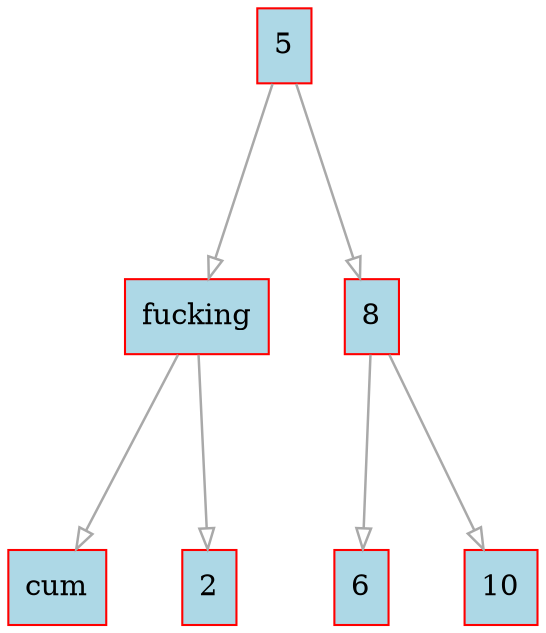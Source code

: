 
    digraph g {
        dpi      = 200;
        fontname = "Comic Sans MS";
        fontsize = 20;
        rankdir   =  TB;
        edge [color = darkgrey, arrowhead = onormal, arrowsize = 1, penwidth = 1.2]
        graph[fillcolor = lightgreen, ranksep = 1.3, nodesep = 0.5,
        style = "rounded, filled",color = green, penwidth = 2]

    Node5[shape=rectangle, color="red", width=0.2, style="filled",fillcolor="lightblue", label="5"] 
 
Nodefucking[shape=rectangle, color="red", width=0.2, style="filled",fillcolor="lightblue", label="fucking"] 
 
Nodecum[shape=rectangle, color="red", width=0.2, style="filled",fillcolor="lightblue", label="cum"] 
 
Node2[shape=rectangle, color="red", width=0.2, style="filled",fillcolor="lightblue", label="2"] 
 
Node8[shape=rectangle, color="red", width=0.2, style="filled",fillcolor="lightblue", label="8"] 
 
Node6[shape=rectangle, color="red", width=0.2, style="filled",fillcolor="lightblue", label="6"] 
 
Node10[shape=rectangle, color="red", width=0.2, style="filled",fillcolor="lightblue", label="10"] 
 
Node5->Nodefucking
Nodefucking->Nodecum
Nodefucking->Node2
Node5->Node8
Node8->Node6
Node8->Node10
}
